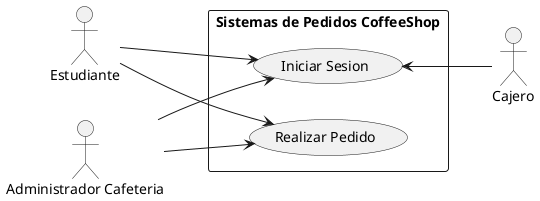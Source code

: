 @startuml casoscoffeshop
left to right direction
actor "Estudiante" as est
actor "Administrador Cafeteria" as admin
actor "Cajero" as cajero

rectangle "Sistemas de Pedidos CoffeeShop"{
    usecase "Iniciar Sesion" as UC1
    usecase "Realizar Pedido" as UC2
}

est --> UC1 
est --> UC2
admin --> UC1
admin --> UC2
UC1 <-- cajero
@enduml